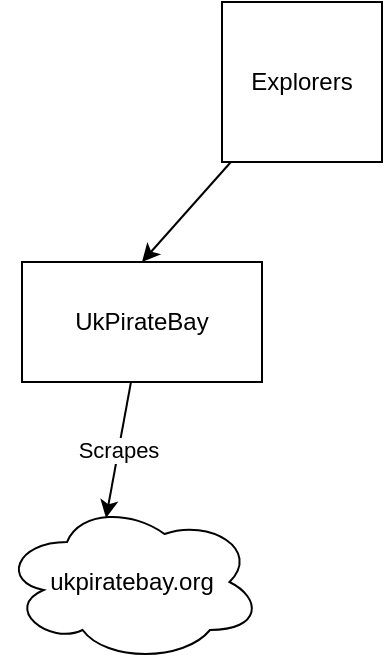 <mxfile>
    <diagram id="4lCZFzvfzXCWPbz55b0w" name="Page-1">
        <mxGraphModel dx="813" dy="328" grid="1" gridSize="10" guides="1" tooltips="1" connect="1" arrows="1" fold="1" page="1" pageScale="1" pageWidth="850" pageHeight="1100" math="0" shadow="0">
            <root>
                <mxCell id="0"/>
                <mxCell id="1" parent="0"/>
                <mxCell id="5" style="edgeStyle=none;html=1;entryX=0.5;entryY=0;entryDx=0;entryDy=0;" edge="1" parent="1" source="2" target="4">
                    <mxGeometry relative="1" as="geometry"/>
                </mxCell>
                <mxCell id="2" value="Explorers" style="whiteSpace=wrap;html=1;aspect=fixed;" vertex="1" parent="1">
                    <mxGeometry x="160" y="360" width="80" height="80" as="geometry"/>
                </mxCell>
                <mxCell id="7" value="Scrapes" style="edgeStyle=none;html=1;entryX=0.4;entryY=0.1;entryDx=0;entryDy=0;entryPerimeter=0;" edge="1" parent="1" source="4" target="6">
                    <mxGeometry relative="1" as="geometry"/>
                </mxCell>
                <mxCell id="4" value="UkPirateBay" style="rounded=0;whiteSpace=wrap;html=1;" vertex="1" parent="1">
                    <mxGeometry x="60" y="490" width="120" height="60" as="geometry"/>
                </mxCell>
                <mxCell id="6" value="ukpiratebay.org" style="ellipse;shape=cloud;whiteSpace=wrap;html=1;" vertex="1" parent="1">
                    <mxGeometry x="50" y="610" width="130" height="80" as="geometry"/>
                </mxCell>
            </root>
        </mxGraphModel>
    </diagram>
</mxfile>